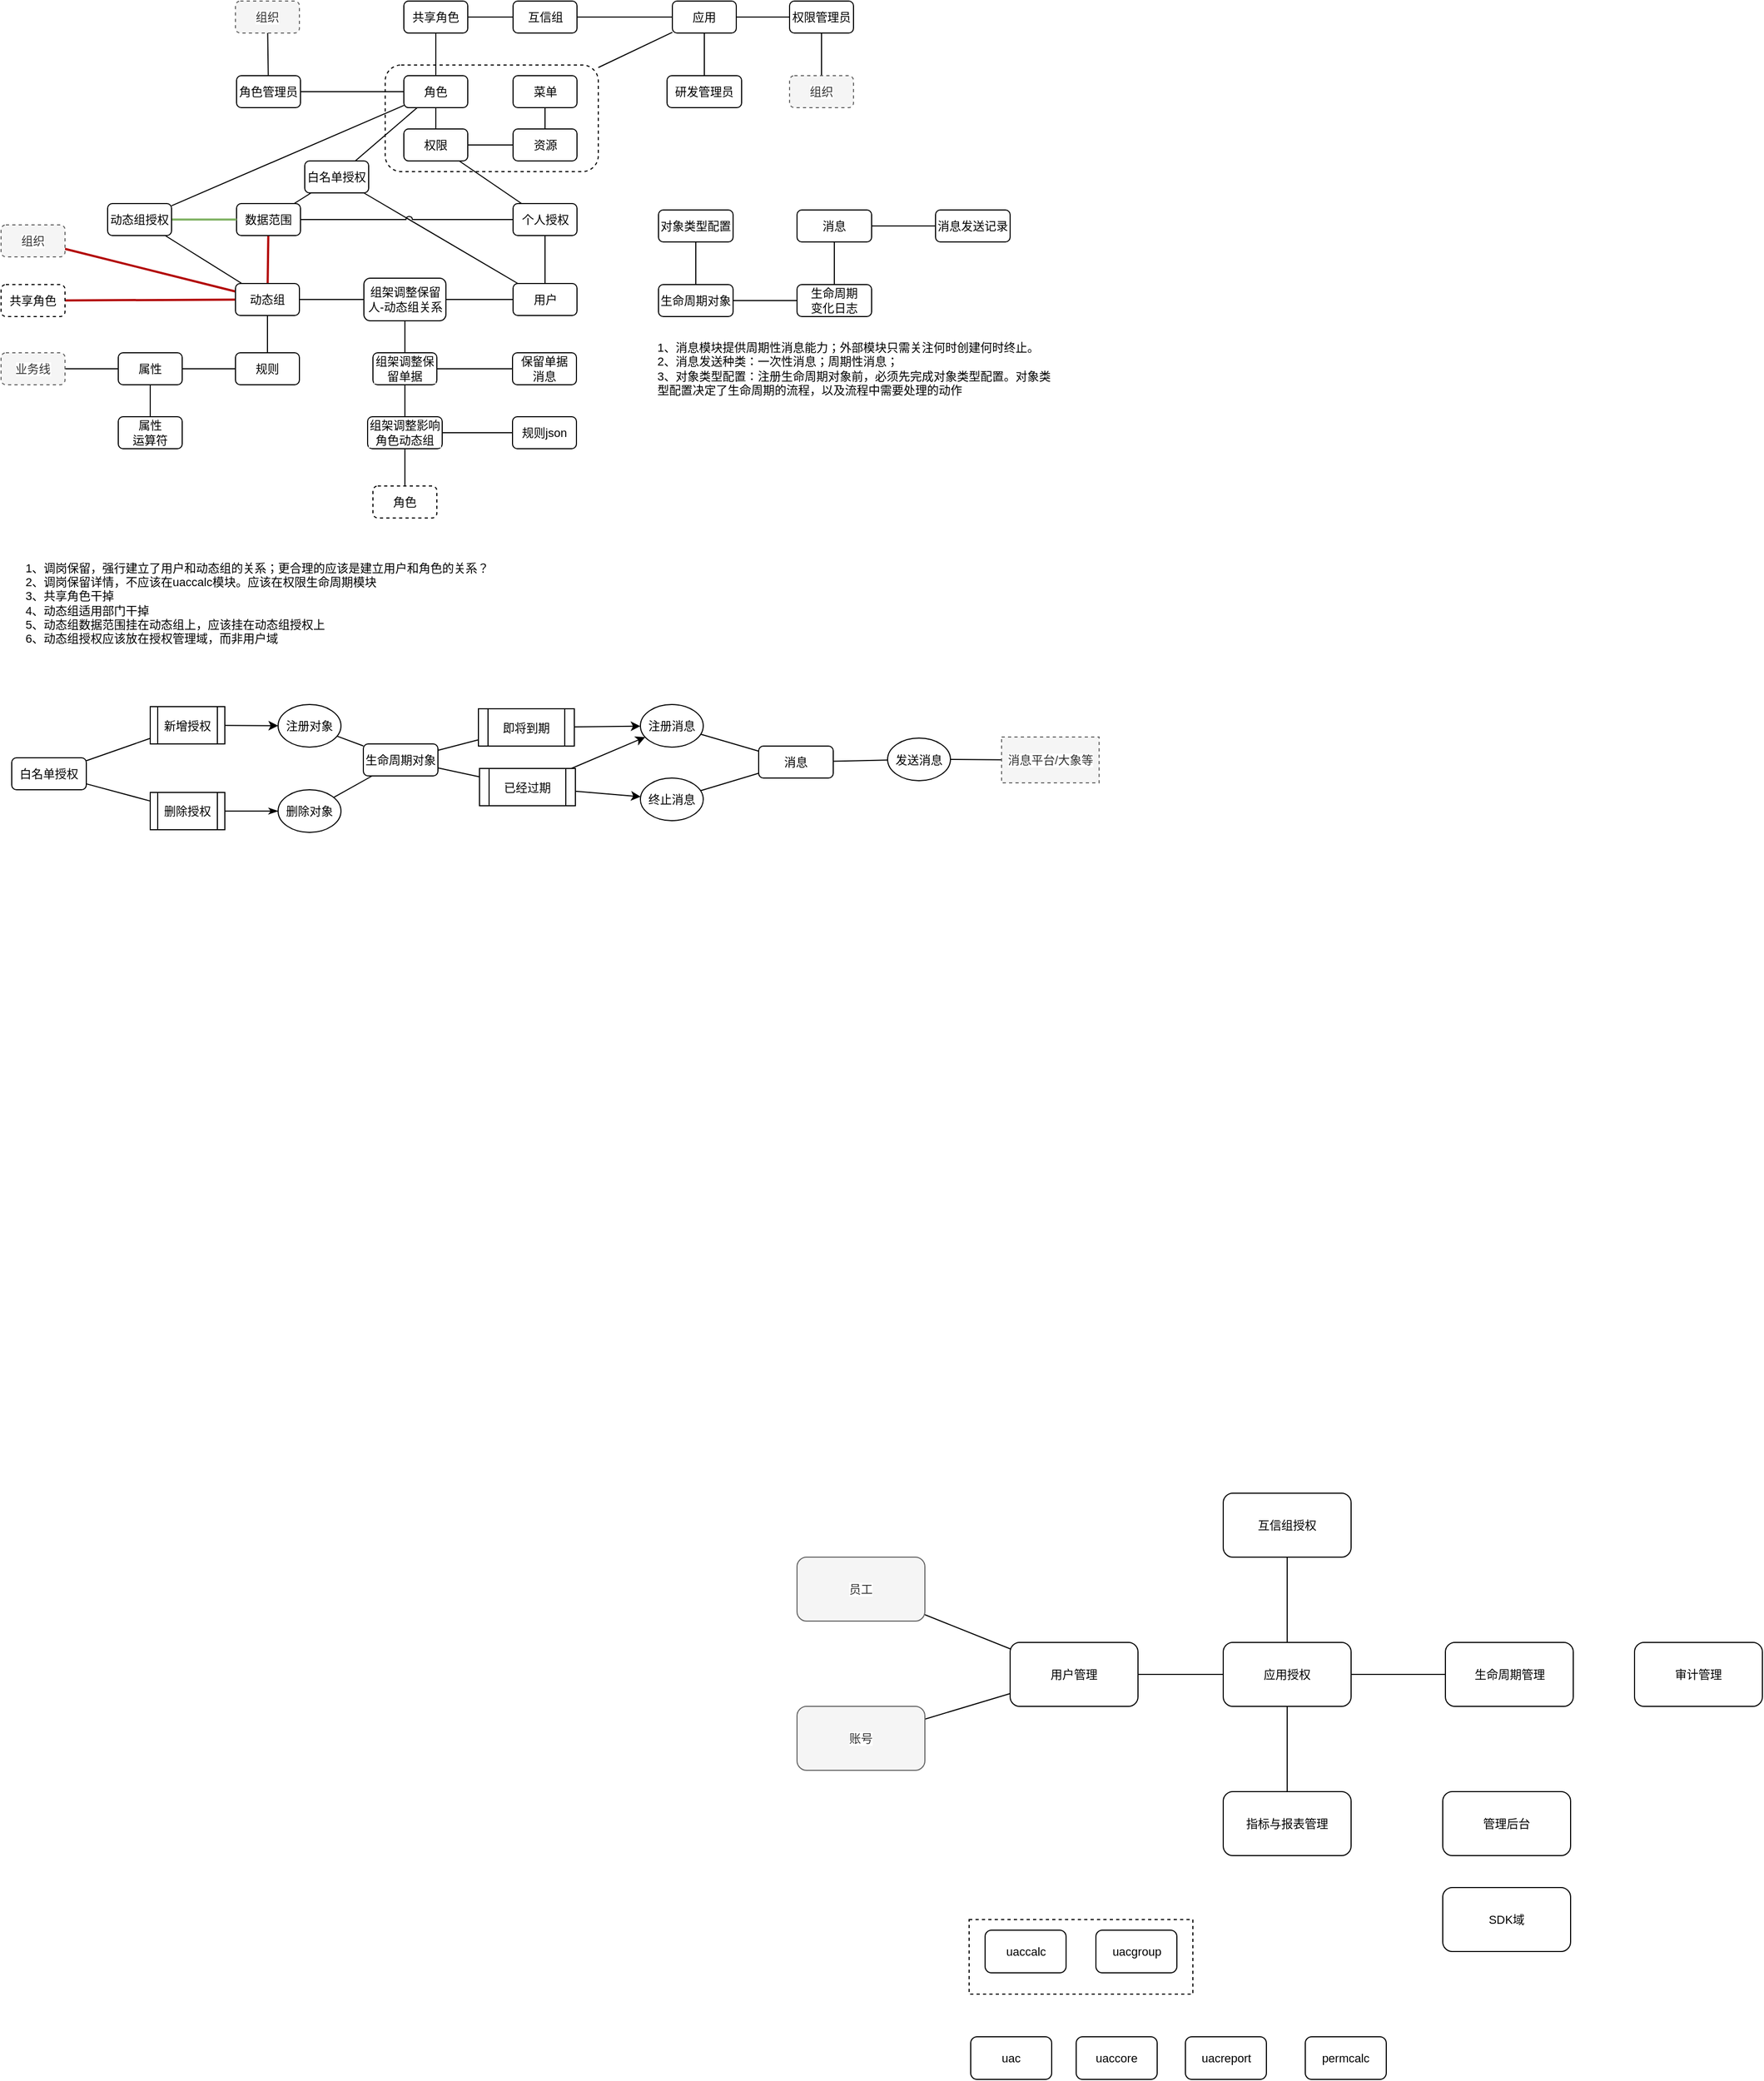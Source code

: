 <mxfile version="24.7.10">
  <diagram name="Page-1" id="_GyrP_3oqklXjdWN7-FQ">
    <mxGraphModel dx="1306" dy="835" grid="1" gridSize="10" guides="1" tooltips="1" connect="1" arrows="1" fold="1" page="1" pageScale="1" pageWidth="827" pageHeight="1169" math="0" shadow="0">
      <root>
        <mxCell id="0" />
        <mxCell id="1" parent="0" />
        <mxCell id="2yZ6IZibKsrI4easGU-Z-67" style="edgeStyle=none;shape=connector;rounded=0;orthogonalLoop=1;jettySize=auto;html=1;strokeColor=default;align=center;verticalAlign=middle;fontFamily=Helvetica;fontSize=11;fontColor=default;labelBackgroundColor=default;endArrow=none;endFill=0;" edge="1" parent="1" source="2yZ6IZibKsrI4easGU-Z-41" target="2yZ6IZibKsrI4easGU-Z-65">
          <mxGeometry relative="1" as="geometry" />
        </mxCell>
        <mxCell id="2yZ6IZibKsrI4easGU-Z-41" value="" style="rounded=1;whiteSpace=wrap;html=1;dashed=1;" vertex="1" parent="1">
          <mxGeometry x="370.5" y="190" width="200" height="100" as="geometry" />
        </mxCell>
        <mxCell id="2yZ6IZibKsrI4easGU-Z-33" value="" style="shape=connector;rounded=0;orthogonalLoop=1;jettySize=auto;html=1;strokeColor=default;align=center;verticalAlign=middle;fontFamily=Helvetica;fontSize=11;fontColor=default;labelBackgroundColor=default;endArrow=none;endFill=0;" edge="1" parent="1" source="2yZ6IZibKsrI4easGU-Z-29" target="2yZ6IZibKsrI4easGU-Z-32">
          <mxGeometry relative="1" as="geometry" />
        </mxCell>
        <mxCell id="2yZ6IZibKsrI4easGU-Z-167" value="" style="edgeStyle=none;shape=connector;rounded=0;orthogonalLoop=1;jettySize=auto;html=1;strokeColor=default;align=center;verticalAlign=middle;fontFamily=Helvetica;fontSize=11;fontColor=default;labelBackgroundColor=default;endArrow=none;endFill=0;" edge="1" parent="1" source="2yZ6IZibKsrI4easGU-Z-38" target="2yZ6IZibKsrI4easGU-Z-166">
          <mxGeometry relative="1" as="geometry" />
        </mxCell>
        <mxCell id="2yZ6IZibKsrI4easGU-Z-175" style="edgeStyle=none;shape=connector;rounded=0;orthogonalLoop=1;jettySize=auto;html=1;strokeColor=default;align=center;verticalAlign=middle;fontFamily=Helvetica;fontSize=11;fontColor=default;labelBackgroundColor=default;endArrow=none;endFill=0;jumpStyle=sharp;" edge="1" parent="1" source="2yZ6IZibKsrI4easGU-Z-29" target="2yZ6IZibKsrI4easGU-Z-103">
          <mxGeometry relative="1" as="geometry" />
        </mxCell>
        <mxCell id="2yZ6IZibKsrI4easGU-Z-176" style="edgeStyle=none;shape=connector;rounded=0;orthogonalLoop=1;jettySize=auto;html=1;strokeColor=default;align=center;verticalAlign=middle;fontFamily=Helvetica;fontSize=11;fontColor=default;labelBackgroundColor=default;endArrow=none;endFill=0;" edge="1" parent="1" source="2yZ6IZibKsrI4easGU-Z-29" target="2yZ6IZibKsrI4easGU-Z-91">
          <mxGeometry relative="1" as="geometry" />
        </mxCell>
        <mxCell id="2yZ6IZibKsrI4easGU-Z-29" value="白名单授权" style="rounded=1;whiteSpace=wrap;html=1;fontFamily=Helvetica;fontSize=11;fontColor=default;labelBackgroundColor=default;" vertex="1" parent="1">
          <mxGeometry x="295" y="280" width="60" height="30" as="geometry" />
        </mxCell>
        <mxCell id="2yZ6IZibKsrI4easGU-Z-45" value="" style="edgeStyle=orthogonalEdgeStyle;shape=connector;rounded=0;orthogonalLoop=1;jettySize=auto;html=1;strokeColor=default;align=center;verticalAlign=middle;fontFamily=Helvetica;fontSize=11;fontColor=default;labelBackgroundColor=default;endArrow=none;endFill=0;" edge="1" parent="1" source="2yZ6IZibKsrI4easGU-Z-32" target="2yZ6IZibKsrI4easGU-Z-44">
          <mxGeometry relative="1" as="geometry" />
        </mxCell>
        <mxCell id="2yZ6IZibKsrI4easGU-Z-61" style="edgeStyle=none;shape=connector;rounded=0;orthogonalLoop=1;jettySize=auto;html=1;strokeColor=default;align=center;verticalAlign=middle;fontFamily=Helvetica;fontSize=11;fontColor=default;labelBackgroundColor=default;endArrow=none;endFill=0;" edge="1" parent="1" source="2yZ6IZibKsrI4easGU-Z-32" target="2yZ6IZibKsrI4easGU-Z-38">
          <mxGeometry relative="1" as="geometry" />
        </mxCell>
        <mxCell id="2yZ6IZibKsrI4easGU-Z-32" value="角色" style="rounded=1;whiteSpace=wrap;html=1;fontFamily=Helvetica;fontSize=11;fontColor=default;labelBackgroundColor=default;" vertex="1" parent="1">
          <mxGeometry x="388" y="200" width="60" height="30" as="geometry" />
        </mxCell>
        <mxCell id="2yZ6IZibKsrI4easGU-Z-37" value="" style="edgeStyle=orthogonalEdgeStyle;shape=connector;rounded=0;orthogonalLoop=1;jettySize=auto;html=1;strokeColor=default;align=center;verticalAlign=middle;fontFamily=Helvetica;fontSize=11;fontColor=default;labelBackgroundColor=default;endArrow=none;endFill=0;" edge="1" parent="1" source="2yZ6IZibKsrI4easGU-Z-34" target="2yZ6IZibKsrI4easGU-Z-36">
          <mxGeometry relative="1" as="geometry" />
        </mxCell>
        <mxCell id="2yZ6IZibKsrI4easGU-Z-34" value="菜单" style="rounded=1;whiteSpace=wrap;html=1;fontFamily=Helvetica;fontSize=11;fontColor=default;labelBackgroundColor=default;" vertex="1" parent="1">
          <mxGeometry x="490.5" y="200" width="60" height="30" as="geometry" />
        </mxCell>
        <mxCell id="2yZ6IZibKsrI4easGU-Z-39" value="" style="edgeStyle=orthogonalEdgeStyle;shape=connector;rounded=0;orthogonalLoop=1;jettySize=auto;html=1;strokeColor=default;align=center;verticalAlign=middle;fontFamily=Helvetica;fontSize=11;fontColor=default;labelBackgroundColor=default;endArrow=none;endFill=0;" edge="1" parent="1" source="2yZ6IZibKsrI4easGU-Z-36" target="2yZ6IZibKsrI4easGU-Z-38">
          <mxGeometry relative="1" as="geometry" />
        </mxCell>
        <mxCell id="2yZ6IZibKsrI4easGU-Z-36" value="资源" style="rounded=1;whiteSpace=wrap;html=1;fontFamily=Helvetica;fontSize=11;fontColor=default;labelBackgroundColor=default;" vertex="1" parent="1">
          <mxGeometry x="490.5" y="250" width="60" height="30" as="geometry" />
        </mxCell>
        <mxCell id="2yZ6IZibKsrI4easGU-Z-38" value="权限" style="rounded=1;whiteSpace=wrap;html=1;fontFamily=Helvetica;fontSize=11;fontColor=default;labelBackgroundColor=default;" vertex="1" parent="1">
          <mxGeometry x="388" y="250" width="60" height="30" as="geometry" />
        </mxCell>
        <mxCell id="2yZ6IZibKsrI4easGU-Z-47" value="" style="edgeStyle=orthogonalEdgeStyle;shape=connector;rounded=0;orthogonalLoop=1;jettySize=auto;html=1;strokeColor=default;align=center;verticalAlign=middle;fontFamily=Helvetica;fontSize=11;fontColor=default;labelBackgroundColor=default;endArrow=none;endFill=0;" edge="1" parent="1" source="2yZ6IZibKsrI4easGU-Z-44" target="2yZ6IZibKsrI4easGU-Z-46">
          <mxGeometry relative="1" as="geometry" />
        </mxCell>
        <mxCell id="2yZ6IZibKsrI4easGU-Z-44" value="共享角色" style="rounded=1;whiteSpace=wrap;html=1;fontFamily=Helvetica;fontSize=11;fontColor=default;labelBackgroundColor=default;" vertex="1" parent="1">
          <mxGeometry x="388" y="130" width="60" height="30" as="geometry" />
        </mxCell>
        <mxCell id="2yZ6IZibKsrI4easGU-Z-66" value="" style="edgeStyle=none;shape=connector;rounded=0;orthogonalLoop=1;jettySize=auto;html=1;strokeColor=default;align=center;verticalAlign=middle;fontFamily=Helvetica;fontSize=11;fontColor=default;labelBackgroundColor=default;endArrow=none;endFill=0;" edge="1" parent="1" source="2yZ6IZibKsrI4easGU-Z-46" target="2yZ6IZibKsrI4easGU-Z-65">
          <mxGeometry relative="1" as="geometry" />
        </mxCell>
        <mxCell id="2yZ6IZibKsrI4easGU-Z-46" value="互信组" style="rounded=1;whiteSpace=wrap;html=1;fontFamily=Helvetica;fontSize=11;fontColor=default;labelBackgroundColor=default;" vertex="1" parent="1">
          <mxGeometry x="490.5" y="130" width="60" height="30" as="geometry" />
        </mxCell>
        <mxCell id="2yZ6IZibKsrI4easGU-Z-55" style="edgeStyle=none;shape=connector;rounded=0;orthogonalLoop=1;jettySize=auto;html=1;strokeColor=default;align=center;verticalAlign=middle;fontFamily=Helvetica;fontSize=11;fontColor=default;labelBackgroundColor=default;endArrow=none;endFill=0;" edge="1" parent="1" source="2yZ6IZibKsrI4easGU-Z-53" target="2yZ6IZibKsrI4easGU-Z-65">
          <mxGeometry relative="1" as="geometry">
            <mxPoint x="753.5" y="240" as="sourcePoint" />
          </mxGeometry>
        </mxCell>
        <mxCell id="2yZ6IZibKsrI4easGU-Z-53" value="研发管理员" style="rounded=1;whiteSpace=wrap;html=1;fontFamily=Helvetica;fontSize=11;fontColor=default;labelBackgroundColor=default;" vertex="1" parent="1">
          <mxGeometry x="635" y="200" width="70" height="30" as="geometry" />
        </mxCell>
        <mxCell id="2yZ6IZibKsrI4easGU-Z-206" style="edgeStyle=none;shape=connector;rounded=0;jumpStyle=arc;orthogonalLoop=1;jettySize=auto;html=1;strokeColor=default;align=center;verticalAlign=middle;fontFamily=Helvetica;fontSize=11;fontColor=default;labelBackgroundColor=default;endArrow=none;endFill=0;" edge="1" parent="1" source="2yZ6IZibKsrI4easGU-Z-56" target="2yZ6IZibKsrI4easGU-Z-205">
          <mxGeometry relative="1" as="geometry" />
        </mxCell>
        <mxCell id="2yZ6IZibKsrI4easGU-Z-56" value="权限管理员" style="rounded=1;whiteSpace=wrap;html=1;fontFamily=Helvetica;fontSize=11;fontColor=default;labelBackgroundColor=default;" vertex="1" parent="1">
          <mxGeometry x="750" y="130" width="60" height="30" as="geometry" />
        </mxCell>
        <mxCell id="2yZ6IZibKsrI4easGU-Z-57" style="edgeStyle=none;shape=connector;rounded=0;orthogonalLoop=1;jettySize=auto;html=1;strokeColor=default;align=center;verticalAlign=middle;fontFamily=Helvetica;fontSize=11;fontColor=default;labelBackgroundColor=default;endArrow=none;endFill=0;" edge="1" parent="1" source="2yZ6IZibKsrI4easGU-Z-56" target="2yZ6IZibKsrI4easGU-Z-65">
          <mxGeometry relative="1" as="geometry" />
        </mxCell>
        <mxCell id="2yZ6IZibKsrI4easGU-Z-59" style="edgeStyle=none;shape=connector;rounded=0;orthogonalLoop=1;jettySize=auto;html=1;strokeColor=default;align=center;verticalAlign=middle;fontFamily=Helvetica;fontSize=11;fontColor=default;labelBackgroundColor=default;endArrow=none;endFill=0;" edge="1" parent="1" source="2yZ6IZibKsrI4easGU-Z-58" target="2yZ6IZibKsrI4easGU-Z-32">
          <mxGeometry relative="1" as="geometry" />
        </mxCell>
        <mxCell id="2yZ6IZibKsrI4easGU-Z-58" value="角色管理员" style="rounded=1;whiteSpace=wrap;html=1;fontFamily=Helvetica;fontSize=11;fontColor=default;labelBackgroundColor=default;" vertex="1" parent="1">
          <mxGeometry x="231" y="200" width="60" height="30" as="geometry" />
        </mxCell>
        <mxCell id="2yZ6IZibKsrI4easGU-Z-65" value="应用" style="rounded=1;whiteSpace=wrap;html=1;fontFamily=Helvetica;fontSize=11;fontColor=default;labelBackgroundColor=default;" vertex="1" parent="1">
          <mxGeometry x="640" y="130" width="60" height="30" as="geometry" />
        </mxCell>
        <mxCell id="2yZ6IZibKsrI4easGU-Z-71" style="edgeStyle=none;shape=connector;rounded=0;orthogonalLoop=1;jettySize=auto;html=1;strokeColor=default;align=center;verticalAlign=middle;fontFamily=Helvetica;fontSize=11;fontColor=default;labelBackgroundColor=default;endArrow=none;endFill=0;" edge="1" parent="1" source="2yZ6IZibKsrI4easGU-Z-68" target="2yZ6IZibKsrI4easGU-Z-58">
          <mxGeometry relative="1" as="geometry" />
        </mxCell>
        <mxCell id="2yZ6IZibKsrI4easGU-Z-68" value="组织" style="rounded=1;whiteSpace=wrap;html=1;fontFamily=Helvetica;fontSize=11;fontColor=#333333;labelBackgroundColor=default;fillColor=#f5f5f5;strokeColor=#666666;dashed=1;" vertex="1" parent="1">
          <mxGeometry x="230" y="130" width="60" height="30" as="geometry" />
        </mxCell>
        <mxCell id="2yZ6IZibKsrI4easGU-Z-75" value="" style="edgeStyle=none;shape=connector;rounded=0;orthogonalLoop=1;jettySize=auto;html=1;strokeColor=default;align=center;verticalAlign=middle;fontFamily=Helvetica;fontSize=11;fontColor=default;labelBackgroundColor=default;endArrow=none;endFill=0;" edge="1" parent="1" source="2yZ6IZibKsrI4easGU-Z-73" target="2yZ6IZibKsrI4easGU-Z-74">
          <mxGeometry relative="1" as="geometry" />
        </mxCell>
        <mxCell id="2yZ6IZibKsrI4easGU-Z-79" value="" style="edgeStyle=none;shape=connector;rounded=0;orthogonalLoop=1;jettySize=auto;html=1;strokeColor=#B20000;align=center;verticalAlign=middle;fontFamily=Helvetica;fontSize=11;fontColor=default;labelBackgroundColor=default;endArrow=none;endFill=0;fillColor=#e51400;strokeWidth=2;" edge="1" parent="1" source="2yZ6IZibKsrI4easGU-Z-73" target="2yZ6IZibKsrI4easGU-Z-78">
          <mxGeometry relative="1" as="geometry" />
        </mxCell>
        <mxCell id="2yZ6IZibKsrI4easGU-Z-89" value="" style="edgeStyle=none;shape=connector;rounded=0;orthogonalLoop=1;jettySize=auto;html=1;strokeColor=#B20000;align=center;verticalAlign=middle;fontFamily=Helvetica;fontSize=11;fontColor=default;labelBackgroundColor=default;endArrow=none;endFill=0;fillColor=#e51400;strokeWidth=2;" edge="1" parent="1" source="2yZ6IZibKsrI4easGU-Z-73" target="2yZ6IZibKsrI4easGU-Z-88">
          <mxGeometry relative="1" as="geometry" />
        </mxCell>
        <mxCell id="2yZ6IZibKsrI4easGU-Z-90" value="" style="edgeStyle=none;shape=connector;rounded=0;orthogonalLoop=1;jettySize=auto;html=1;strokeColor=default;align=center;verticalAlign=middle;fontFamily=Helvetica;fontSize=11;fontColor=default;labelBackgroundColor=default;endArrow=none;endFill=0;" edge="1" parent="1" source="2yZ6IZibKsrI4easGU-Z-73" target="2yZ6IZibKsrI4easGU-Z-74">
          <mxGeometry relative="1" as="geometry" />
        </mxCell>
        <mxCell id="2yZ6IZibKsrI4easGU-Z-179" style="edgeStyle=none;shape=connector;rounded=0;orthogonalLoop=1;jettySize=auto;html=1;strokeColor=#B20000;align=center;verticalAlign=middle;fontFamily=Helvetica;fontSize=11;fontColor=default;labelBackgroundColor=default;endArrow=none;endFill=0;fillColor=#e51400;strokeWidth=2;" edge="1" parent="1" source="2yZ6IZibKsrI4easGU-Z-73" target="2yZ6IZibKsrI4easGU-Z-91">
          <mxGeometry relative="1" as="geometry" />
        </mxCell>
        <mxCell id="2yZ6IZibKsrI4easGU-Z-73" value="动态组" style="rounded=1;whiteSpace=wrap;html=1;fontFamily=Helvetica;fontSize=11;fontColor=default;labelBackgroundColor=default;" vertex="1" parent="1">
          <mxGeometry x="230" y="395" width="60" height="30" as="geometry" />
        </mxCell>
        <mxCell id="2yZ6IZibKsrI4easGU-Z-77" value="" style="edgeStyle=none;shape=connector;rounded=0;orthogonalLoop=1;jettySize=auto;html=1;strokeColor=default;align=center;verticalAlign=middle;fontFamily=Helvetica;fontSize=11;fontColor=default;labelBackgroundColor=default;endArrow=none;endFill=0;" edge="1" parent="1" source="2yZ6IZibKsrI4easGU-Z-74" target="2yZ6IZibKsrI4easGU-Z-76">
          <mxGeometry relative="1" as="geometry" />
        </mxCell>
        <mxCell id="2yZ6IZibKsrI4easGU-Z-74" value="规则" style="rounded=1;whiteSpace=wrap;html=1;fontFamily=Helvetica;fontSize=11;fontColor=default;labelBackgroundColor=default;" vertex="1" parent="1">
          <mxGeometry x="230" y="460" width="60" height="30" as="geometry" />
        </mxCell>
        <mxCell id="2yZ6IZibKsrI4easGU-Z-84" value="" style="edgeStyle=none;shape=connector;rounded=0;orthogonalLoop=1;jettySize=auto;html=1;strokeColor=default;align=center;verticalAlign=middle;fontFamily=Helvetica;fontSize=11;fontColor=default;labelBackgroundColor=default;endArrow=none;endFill=0;" edge="1" parent="1" source="2yZ6IZibKsrI4easGU-Z-76" target="2yZ6IZibKsrI4easGU-Z-83">
          <mxGeometry relative="1" as="geometry" />
        </mxCell>
        <mxCell id="2yZ6IZibKsrI4easGU-Z-94" value="" style="edgeStyle=none;shape=connector;rounded=0;orthogonalLoop=1;jettySize=auto;html=1;strokeColor=default;align=center;verticalAlign=middle;fontFamily=Helvetica;fontSize=11;fontColor=default;labelBackgroundColor=default;endArrow=none;endFill=0;" edge="1" parent="1" source="2yZ6IZibKsrI4easGU-Z-76" target="2yZ6IZibKsrI4easGU-Z-93">
          <mxGeometry relative="1" as="geometry" />
        </mxCell>
        <mxCell id="2yZ6IZibKsrI4easGU-Z-76" value="属性" style="rounded=1;whiteSpace=wrap;html=1;fontFamily=Helvetica;fontSize=11;fontColor=default;labelBackgroundColor=default;" vertex="1" parent="1">
          <mxGeometry x="120" y="460" width="60" height="30" as="geometry" />
        </mxCell>
        <mxCell id="2yZ6IZibKsrI4easGU-Z-78" value="组织" style="rounded=1;whiteSpace=wrap;html=1;fontFamily=Helvetica;fontSize=11;fontColor=#333333;labelBackgroundColor=default;fillColor=#f5f5f5;strokeColor=#666666;dashed=1;" vertex="1" parent="1">
          <mxGeometry x="10" y="340" width="60" height="30" as="geometry" />
        </mxCell>
        <mxCell id="2yZ6IZibKsrI4easGU-Z-81" value="角色" style="rounded=1;whiteSpace=wrap;html=1;fontFamily=Helvetica;fontSize=11;labelBackgroundColor=default;dashed=1;" vertex="1" parent="1">
          <mxGeometry x="359" y="585" width="60" height="30" as="geometry" />
        </mxCell>
        <mxCell id="2yZ6IZibKsrI4easGU-Z-83" value="业务线" style="rounded=1;whiteSpace=wrap;html=1;fontFamily=Helvetica;fontSize=11;fontColor=#333333;labelBackgroundColor=default;fillColor=#f5f5f5;strokeColor=#666666;dashed=1;" vertex="1" parent="1">
          <mxGeometry x="10" y="460" width="60" height="30" as="geometry" />
        </mxCell>
        <mxCell id="2yZ6IZibKsrI4easGU-Z-88" value="共享角色" style="rounded=1;whiteSpace=wrap;html=1;fontFamily=Helvetica;fontSize=11;labelBackgroundColor=default;dashed=1;" vertex="1" parent="1">
          <mxGeometry x="10" y="396" width="60" height="30" as="geometry" />
        </mxCell>
        <mxCell id="2yZ6IZibKsrI4easGU-Z-91" value="数据范围" style="rounded=1;whiteSpace=wrap;html=1;fontFamily=Helvetica;fontSize=11;fontColor=default;labelBackgroundColor=default;" vertex="1" parent="1">
          <mxGeometry x="231" y="320" width="60" height="30" as="geometry" />
        </mxCell>
        <mxCell id="2yZ6IZibKsrI4easGU-Z-93" value="属性&lt;br&gt;运算符" style="rounded=1;whiteSpace=wrap;html=1;fontFamily=Helvetica;fontSize=11;fontColor=default;labelBackgroundColor=default;" vertex="1" parent="1">
          <mxGeometry x="120" y="520" width="60" height="30" as="geometry" />
        </mxCell>
        <mxCell id="2yZ6IZibKsrI4easGU-Z-97" value="" style="edgeStyle=none;shape=connector;rounded=0;orthogonalLoop=1;jettySize=auto;html=1;strokeColor=default;align=center;verticalAlign=middle;fontFamily=Helvetica;fontSize=11;fontColor=default;labelBackgroundColor=default;endArrow=none;endFill=0;" edge="1" parent="1" source="2yZ6IZibKsrI4easGU-Z-95" target="2yZ6IZibKsrI4easGU-Z-96">
          <mxGeometry relative="1" as="geometry" />
        </mxCell>
        <mxCell id="2yZ6IZibKsrI4easGU-Z-99" value="" style="edgeStyle=none;shape=connector;rounded=0;orthogonalLoop=1;jettySize=auto;html=1;strokeColor=default;align=center;verticalAlign=middle;fontFamily=Helvetica;fontSize=11;fontColor=default;labelBackgroundColor=default;endArrow=none;endFill=0;" edge="1" parent="1" source="2yZ6IZibKsrI4easGU-Z-95" target="2yZ6IZibKsrI4easGU-Z-98">
          <mxGeometry relative="1" as="geometry" />
        </mxCell>
        <mxCell id="2yZ6IZibKsrI4easGU-Z-101" value="" style="edgeStyle=none;shape=connector;rounded=0;orthogonalLoop=1;jettySize=auto;html=1;strokeColor=default;align=center;verticalAlign=middle;fontFamily=Helvetica;fontSize=11;fontColor=default;labelBackgroundColor=default;endArrow=none;endFill=0;" edge="1" parent="1" source="2yZ6IZibKsrI4easGU-Z-95" target="2yZ6IZibKsrI4easGU-Z-100">
          <mxGeometry relative="1" as="geometry" />
        </mxCell>
        <mxCell id="2yZ6IZibKsrI4easGU-Z-95" value="组架调整保留单据" style="rounded=1;whiteSpace=wrap;html=1;fontFamily=Helvetica;fontSize=11;fontColor=default;labelBackgroundColor=default;" vertex="1" parent="1">
          <mxGeometry x="359" y="460" width="60" height="30" as="geometry" />
        </mxCell>
        <mxCell id="2yZ6IZibKsrI4easGU-Z-106" value="" style="edgeStyle=none;shape=connector;rounded=0;orthogonalLoop=1;jettySize=auto;html=1;strokeColor=default;align=center;verticalAlign=middle;fontFamily=Helvetica;fontSize=11;fontColor=default;labelBackgroundColor=default;endArrow=none;endFill=0;" edge="1" parent="1" source="2yZ6IZibKsrI4easGU-Z-96" target="2yZ6IZibKsrI4easGU-Z-105">
          <mxGeometry relative="1" as="geometry" />
        </mxCell>
        <mxCell id="2yZ6IZibKsrI4easGU-Z-162" style="edgeStyle=none;shape=connector;rounded=0;orthogonalLoop=1;jettySize=auto;html=1;strokeColor=default;align=center;verticalAlign=middle;fontFamily=Helvetica;fontSize=11;fontColor=default;labelBackgroundColor=default;endArrow=none;endFill=0;" edge="1" parent="1" source="2yZ6IZibKsrI4easGU-Z-96" target="2yZ6IZibKsrI4easGU-Z-81">
          <mxGeometry relative="1" as="geometry" />
        </mxCell>
        <mxCell id="2yZ6IZibKsrI4easGU-Z-96" value="组架调整影响角色动态组" style="rounded=1;whiteSpace=wrap;html=1;fontFamily=Helvetica;fontSize=11;fontColor=default;labelBackgroundColor=default;" vertex="1" parent="1">
          <mxGeometry x="354" y="520" width="70" height="30" as="geometry" />
        </mxCell>
        <mxCell id="2yZ6IZibKsrI4easGU-Z-98" value="保留单据&lt;br&gt;消息" style="rounded=1;whiteSpace=wrap;html=1;fontFamily=Helvetica;fontSize=11;fontColor=default;labelBackgroundColor=default;" vertex="1" parent="1">
          <mxGeometry x="490" y="460" width="60" height="30" as="geometry" />
        </mxCell>
        <mxCell id="2yZ6IZibKsrI4easGU-Z-102" style="edgeStyle=none;shape=connector;rounded=0;orthogonalLoop=1;jettySize=auto;html=1;strokeColor=default;align=center;verticalAlign=middle;fontFamily=Helvetica;fontSize=11;fontColor=default;labelBackgroundColor=default;endArrow=none;endFill=0;" edge="1" parent="1" source="2yZ6IZibKsrI4easGU-Z-100" target="2yZ6IZibKsrI4easGU-Z-73">
          <mxGeometry relative="1" as="geometry" />
        </mxCell>
        <mxCell id="2yZ6IZibKsrI4easGU-Z-104" value="" style="edgeStyle=none;shape=connector;rounded=0;orthogonalLoop=1;jettySize=auto;html=1;strokeColor=default;align=center;verticalAlign=middle;fontFamily=Helvetica;fontSize=11;fontColor=default;labelBackgroundColor=default;endArrow=none;endFill=0;" edge="1" parent="1" source="2yZ6IZibKsrI4easGU-Z-100" target="2yZ6IZibKsrI4easGU-Z-103">
          <mxGeometry relative="1" as="geometry" />
        </mxCell>
        <mxCell id="2yZ6IZibKsrI4easGU-Z-100" value="组架调整保留&lt;br&gt;人-动态组关系" style="rounded=1;whiteSpace=wrap;html=1;fontFamily=Helvetica;fontSize=11;fontColor=default;labelBackgroundColor=default;" vertex="1" parent="1">
          <mxGeometry x="350.5" y="390" width="77" height="40" as="geometry" />
        </mxCell>
        <mxCell id="2yZ6IZibKsrI4easGU-Z-174" style="edgeStyle=none;shape=connector;rounded=0;orthogonalLoop=1;jettySize=auto;html=1;strokeColor=default;align=center;verticalAlign=middle;fontFamily=Helvetica;fontSize=11;fontColor=default;labelBackgroundColor=default;endArrow=none;endFill=0;" edge="1" parent="1" source="2yZ6IZibKsrI4easGU-Z-103" target="2yZ6IZibKsrI4easGU-Z-166">
          <mxGeometry relative="1" as="geometry" />
        </mxCell>
        <mxCell id="2yZ6IZibKsrI4easGU-Z-103" value="用户" style="rounded=1;whiteSpace=wrap;html=1;fontFamily=Helvetica;fontSize=11;fontColor=default;labelBackgroundColor=default;" vertex="1" parent="1">
          <mxGeometry x="490.5" y="395" width="60" height="30" as="geometry" />
        </mxCell>
        <mxCell id="2yZ6IZibKsrI4easGU-Z-105" value="规则json" style="rounded=1;whiteSpace=wrap;html=1;fontFamily=Helvetica;fontSize=11;fontColor=default;labelBackgroundColor=default;" vertex="1" parent="1">
          <mxGeometry x="490" y="520" width="60" height="30" as="geometry" />
        </mxCell>
        <mxCell id="2yZ6IZibKsrI4easGU-Z-107" value="1、调岗保留，强行建立了用户和动态组的关系；更合理的应该是建立用户和角色的关系？&lt;br&gt;&lt;div style=&quot;text-align: left;&quot;&gt;2、调岗保留详情，不应该在uaccalc模块。应该在权限生命周期模块&lt;br&gt;3、共享角色干掉&lt;/div&gt;&lt;div style=&quot;text-align: left;&quot;&gt;4、动态组适用部门干掉&lt;/div&gt;&lt;div style=&quot;text-align: left;&quot;&gt;5、动态组数据范围挂在动态组上，应该挂在动态组授权上&lt;br&gt;6、动态组授权应该放在授权管理域，而非用户域&lt;/div&gt;" style="text;html=1;align=center;verticalAlign=middle;resizable=0;points=[];autosize=1;strokeColor=none;fillColor=none;fontFamily=Helvetica;fontSize=11;fontColor=default;labelBackgroundColor=default;" vertex="1" parent="1">
          <mxGeometry x="20" y="650" width="460" height="90" as="geometry" />
        </mxCell>
        <mxCell id="2yZ6IZibKsrI4easGU-Z-113" value="" style="edgeStyle=none;shape=connector;rounded=0;orthogonalLoop=1;jettySize=auto;html=1;strokeColor=default;align=center;verticalAlign=middle;fontFamily=Helvetica;fontSize=11;fontColor=default;labelBackgroundColor=default;endArrow=none;endFill=0;" edge="1" parent="1" source="2yZ6IZibKsrI4easGU-Z-111" target="2yZ6IZibKsrI4easGU-Z-112">
          <mxGeometry relative="1" as="geometry" />
        </mxCell>
        <mxCell id="2yZ6IZibKsrI4easGU-Z-115" value="" style="edgeStyle=none;shape=connector;rounded=0;orthogonalLoop=1;jettySize=auto;html=1;strokeColor=default;align=center;verticalAlign=middle;fontFamily=Helvetica;fontSize=11;fontColor=default;labelBackgroundColor=default;endArrow=none;endFill=0;" edge="1" parent="1" source="2yZ6IZibKsrI4easGU-Z-111" target="2yZ6IZibKsrI4easGU-Z-114">
          <mxGeometry relative="1" as="geometry" />
        </mxCell>
        <mxCell id="2yZ6IZibKsrI4easGU-Z-117" value="" style="edgeStyle=none;shape=connector;rounded=0;orthogonalLoop=1;jettySize=auto;html=1;strokeColor=default;align=center;verticalAlign=middle;fontFamily=Helvetica;fontSize=11;fontColor=default;labelBackgroundColor=default;endArrow=none;endFill=0;" edge="1" parent="1" source="2yZ6IZibKsrI4easGU-Z-111" target="2yZ6IZibKsrI4easGU-Z-116">
          <mxGeometry relative="1" as="geometry" />
        </mxCell>
        <mxCell id="2yZ6IZibKsrI4easGU-Z-111" value="用户管理" style="rounded=1;whiteSpace=wrap;html=1;fontFamily=Helvetica;fontSize=11;fontColor=default;labelBackgroundColor=default;" vertex="1" parent="1">
          <mxGeometry x="957" y="1670" width="120" height="60" as="geometry" />
        </mxCell>
        <mxCell id="2yZ6IZibKsrI4easGU-Z-112" value="账号" style="rounded=1;whiteSpace=wrap;html=1;fontFamily=Helvetica;fontSize=11;fontColor=#333333;labelBackgroundColor=default;fillColor=#f5f5f5;strokeColor=#666666;" vertex="1" parent="1">
          <mxGeometry x="757" y="1730" width="120" height="60" as="geometry" />
        </mxCell>
        <mxCell id="2yZ6IZibKsrI4easGU-Z-114" value="员工" style="rounded=1;whiteSpace=wrap;html=1;fontFamily=Helvetica;fontSize=11;fontColor=#333333;labelBackgroundColor=default;fillColor=#f5f5f5;strokeColor=#666666;" vertex="1" parent="1">
          <mxGeometry x="757" y="1590" width="120" height="60" as="geometry" />
        </mxCell>
        <mxCell id="2yZ6IZibKsrI4easGU-Z-121" value="" style="edgeStyle=none;shape=connector;rounded=0;orthogonalLoop=1;jettySize=auto;html=1;strokeColor=default;align=center;verticalAlign=middle;fontFamily=Helvetica;fontSize=11;fontColor=default;labelBackgroundColor=default;endArrow=none;endFill=0;" edge="1" parent="1" source="2yZ6IZibKsrI4easGU-Z-116" target="2yZ6IZibKsrI4easGU-Z-120">
          <mxGeometry relative="1" as="geometry" />
        </mxCell>
        <mxCell id="2yZ6IZibKsrI4easGU-Z-129" value="" style="edgeStyle=none;shape=connector;rounded=0;orthogonalLoop=1;jettySize=auto;html=1;strokeColor=default;align=center;verticalAlign=middle;fontFamily=Helvetica;fontSize=11;fontColor=default;labelBackgroundColor=default;endArrow=none;endFill=0;" edge="1" parent="1" source="2yZ6IZibKsrI4easGU-Z-116" target="2yZ6IZibKsrI4easGU-Z-128">
          <mxGeometry relative="1" as="geometry" />
        </mxCell>
        <mxCell id="2yZ6IZibKsrI4easGU-Z-116" value="应用授权" style="rounded=1;whiteSpace=wrap;html=1;fontFamily=Helvetica;fontSize=11;fontColor=default;labelBackgroundColor=default;" vertex="1" parent="1">
          <mxGeometry x="1157" y="1670" width="120" height="60" as="geometry" />
        </mxCell>
        <mxCell id="2yZ6IZibKsrI4easGU-Z-119" style="edgeStyle=none;shape=connector;rounded=0;orthogonalLoop=1;jettySize=auto;html=1;strokeColor=default;align=center;verticalAlign=middle;fontFamily=Helvetica;fontSize=11;fontColor=default;labelBackgroundColor=default;endArrow=none;endFill=0;" edge="1" parent="1" source="2yZ6IZibKsrI4easGU-Z-118" target="2yZ6IZibKsrI4easGU-Z-116">
          <mxGeometry relative="1" as="geometry" />
        </mxCell>
        <mxCell id="2yZ6IZibKsrI4easGU-Z-118" value="互信组授权" style="rounded=1;whiteSpace=wrap;html=1;fontFamily=Helvetica;fontSize=11;fontColor=default;labelBackgroundColor=default;" vertex="1" parent="1">
          <mxGeometry x="1157" y="1530" width="120" height="60" as="geometry" />
        </mxCell>
        <mxCell id="2yZ6IZibKsrI4easGU-Z-120" value="生命周期管理" style="rounded=1;whiteSpace=wrap;html=1;fontFamily=Helvetica;fontSize=11;fontColor=default;labelBackgroundColor=default;" vertex="1" parent="1">
          <mxGeometry x="1365.5" y="1670" width="120" height="60" as="geometry" />
        </mxCell>
        <mxCell id="2yZ6IZibKsrI4easGU-Z-122" value="" style="rounded=0;whiteSpace=wrap;html=1;fontFamily=Helvetica;fontSize=11;fontColor=default;labelBackgroundColor=default;dashed=1;" vertex="1" parent="1">
          <mxGeometry x="918.5" y="1930" width="210" height="70" as="geometry" />
        </mxCell>
        <mxCell id="2yZ6IZibKsrI4easGU-Z-123" value="uaccalc" style="rounded=1;whiteSpace=wrap;html=1;fontFamily=Helvetica;fontSize=11;fontColor=default;labelBackgroundColor=default;" vertex="1" parent="1">
          <mxGeometry x="933.5" y="1940" width="76" height="40" as="geometry" />
        </mxCell>
        <mxCell id="2yZ6IZibKsrI4easGU-Z-126" value="uacgroup" style="rounded=1;whiteSpace=wrap;html=1;fontFamily=Helvetica;fontSize=11;fontColor=default;labelBackgroundColor=default;" vertex="1" parent="1">
          <mxGeometry x="1037.5" y="1940" width="76" height="40" as="geometry" />
        </mxCell>
        <mxCell id="2yZ6IZibKsrI4easGU-Z-127" value="uac" style="rounded=1;whiteSpace=wrap;html=1;fontFamily=Helvetica;fontSize=11;fontColor=default;labelBackgroundColor=default;" vertex="1" parent="1">
          <mxGeometry x="920" y="2040" width="76" height="40" as="geometry" />
        </mxCell>
        <mxCell id="2yZ6IZibKsrI4easGU-Z-128" value="指标与报表管理" style="rounded=1;whiteSpace=wrap;html=1;fontFamily=Helvetica;fontSize=11;fontColor=default;labelBackgroundColor=default;" vertex="1" parent="1">
          <mxGeometry x="1157" y="1810" width="120" height="60" as="geometry" />
        </mxCell>
        <mxCell id="2yZ6IZibKsrI4easGU-Z-130" value="管理后台" style="rounded=1;whiteSpace=wrap;html=1;fontFamily=Helvetica;fontSize=11;fontColor=default;labelBackgroundColor=default;" vertex="1" parent="1">
          <mxGeometry x="1363" y="1810" width="120" height="60" as="geometry" />
        </mxCell>
        <mxCell id="2yZ6IZibKsrI4easGU-Z-131" value="SDK域" style="rounded=1;whiteSpace=wrap;html=1;fontFamily=Helvetica;fontSize=11;fontColor=default;labelBackgroundColor=default;" vertex="1" parent="1">
          <mxGeometry x="1363" y="1900" width="120" height="60" as="geometry" />
        </mxCell>
        <mxCell id="2yZ6IZibKsrI4easGU-Z-132" value="审计管理" style="rounded=1;whiteSpace=wrap;html=1;fontFamily=Helvetica;fontSize=11;fontColor=default;labelBackgroundColor=default;" vertex="1" parent="1">
          <mxGeometry x="1543" y="1670" width="120" height="60" as="geometry" />
        </mxCell>
        <mxCell id="2yZ6IZibKsrI4easGU-Z-133" value="uaccore" style="rounded=1;whiteSpace=wrap;html=1;fontFamily=Helvetica;fontSize=11;fontColor=default;labelBackgroundColor=default;" vertex="1" parent="1">
          <mxGeometry x="1019" y="2040" width="76" height="40" as="geometry" />
        </mxCell>
        <mxCell id="2yZ6IZibKsrI4easGU-Z-134" value="uacreport" style="rounded=1;whiteSpace=wrap;html=1;fontFamily=Helvetica;fontSize=11;fontColor=default;labelBackgroundColor=default;" vertex="1" parent="1">
          <mxGeometry x="1121.5" y="2040" width="76" height="40" as="geometry" />
        </mxCell>
        <mxCell id="2yZ6IZibKsrI4easGU-Z-135" value="permcalc" style="rounded=1;whiteSpace=wrap;html=1;fontFamily=Helvetica;fontSize=11;fontColor=default;labelBackgroundColor=default;" vertex="1" parent="1">
          <mxGeometry x="1234" y="2040" width="76" height="40" as="geometry" />
        </mxCell>
        <mxCell id="2yZ6IZibKsrI4easGU-Z-177" style="edgeStyle=none;shape=connector;rounded=0;orthogonalLoop=1;jettySize=auto;html=1;strokeColor=default;align=center;verticalAlign=middle;fontFamily=Helvetica;fontSize=11;fontColor=default;labelBackgroundColor=default;endArrow=none;endFill=0;jumpStyle=arc;" edge="1" parent="1" source="2yZ6IZibKsrI4easGU-Z-166" target="2yZ6IZibKsrI4easGU-Z-91">
          <mxGeometry relative="1" as="geometry" />
        </mxCell>
        <mxCell id="2yZ6IZibKsrI4easGU-Z-166" value="个人授权" style="rounded=1;whiteSpace=wrap;html=1;fontFamily=Helvetica;fontSize=11;fontColor=default;labelBackgroundColor=default;" vertex="1" parent="1">
          <mxGeometry x="490.5" y="320" width="60" height="30" as="geometry" />
        </mxCell>
        <mxCell id="2yZ6IZibKsrI4easGU-Z-169" style="edgeStyle=none;shape=connector;rounded=0;orthogonalLoop=1;jettySize=auto;html=1;strokeColor=default;align=center;verticalAlign=middle;fontFamily=Helvetica;fontSize=11;fontColor=default;labelBackgroundColor=default;endArrow=none;endFill=0;" edge="1" parent="1" source="2yZ6IZibKsrI4easGU-Z-168" target="2yZ6IZibKsrI4easGU-Z-32">
          <mxGeometry relative="1" as="geometry" />
        </mxCell>
        <mxCell id="2yZ6IZibKsrI4easGU-Z-170" style="edgeStyle=none;shape=connector;rounded=0;orthogonalLoop=1;jettySize=auto;html=1;strokeColor=default;align=center;verticalAlign=middle;fontFamily=Helvetica;fontSize=11;fontColor=default;labelBackgroundColor=default;endArrow=none;endFill=0;" edge="1" parent="1" source="2yZ6IZibKsrI4easGU-Z-168" target="2yZ6IZibKsrI4easGU-Z-73">
          <mxGeometry relative="1" as="geometry" />
        </mxCell>
        <mxCell id="2yZ6IZibKsrI4easGU-Z-180" style="edgeStyle=none;shape=connector;rounded=0;orthogonalLoop=1;jettySize=auto;html=1;strokeColor=#82b366;align=center;verticalAlign=middle;fontFamily=Helvetica;fontSize=11;fontColor=default;labelBackgroundColor=default;endArrow=none;endFill=0;fillColor=#d5e8d4;strokeWidth=2;gradientColor=#97d077;" edge="1" parent="1" source="2yZ6IZibKsrI4easGU-Z-168" target="2yZ6IZibKsrI4easGU-Z-91">
          <mxGeometry relative="1" as="geometry" />
        </mxCell>
        <mxCell id="2yZ6IZibKsrI4easGU-Z-168" value="动态组授权" style="rounded=1;whiteSpace=wrap;html=1;fontFamily=Helvetica;fontSize=11;labelBackgroundColor=default;" vertex="1" parent="1">
          <mxGeometry x="110" y="320" width="60" height="30" as="geometry" />
        </mxCell>
        <mxCell id="2yZ6IZibKsrI4easGU-Z-218" value="" style="edgeStyle=none;shape=connector;rounded=0;jumpStyle=arc;orthogonalLoop=1;jettySize=auto;html=1;strokeColor=default;align=center;verticalAlign=middle;fontFamily=Helvetica;fontSize=11;fontColor=default;labelBackgroundColor=default;endArrow=none;endFill=0;" edge="1" parent="1" source="2yZ6IZibKsrI4easGU-Z-203" target="2yZ6IZibKsrI4easGU-Z-217">
          <mxGeometry relative="1" as="geometry" />
        </mxCell>
        <mxCell id="2yZ6IZibKsrI4easGU-Z-239" style="edgeStyle=none;shape=connector;rounded=0;jumpStyle=arc;orthogonalLoop=1;jettySize=auto;html=1;strokeColor=default;align=center;verticalAlign=middle;fontFamily=Helvetica;fontSize=11;fontColor=default;labelBackgroundColor=default;endArrow=none;endFill=0;" edge="1" parent="1" source="2yZ6IZibKsrI4easGU-Z-203" target="2yZ6IZibKsrI4easGU-Z-238">
          <mxGeometry relative="1" as="geometry" />
        </mxCell>
        <mxCell id="2yZ6IZibKsrI4easGU-Z-203" value="生命周期对象" style="rounded=1;whiteSpace=wrap;html=1;fontFamily=Helvetica;fontSize=11;labelBackgroundColor=default;" vertex="1" parent="1">
          <mxGeometry x="627" y="396" width="70" height="30" as="geometry" />
        </mxCell>
        <mxCell id="2yZ6IZibKsrI4easGU-Z-205" value="组织" style="rounded=1;whiteSpace=wrap;html=1;fontFamily=Helvetica;fontSize=11;fontColor=#333333;labelBackgroundColor=default;fillColor=#f5f5f5;strokeColor=#666666;dashed=1;" vertex="1" parent="1">
          <mxGeometry x="750" y="200" width="60" height="30" as="geometry" />
        </mxCell>
        <mxCell id="2yZ6IZibKsrI4easGU-Z-220" value="" style="edgeStyle=none;shape=connector;rounded=0;jumpStyle=arc;orthogonalLoop=1;jettySize=auto;html=1;strokeColor=default;align=center;verticalAlign=middle;fontFamily=Helvetica;fontSize=11;fontColor=default;labelBackgroundColor=default;endArrow=none;endFill=0;" edge="1" parent="1" source="2yZ6IZibKsrI4easGU-Z-217" target="2yZ6IZibKsrI4easGU-Z-219">
          <mxGeometry relative="1" as="geometry" />
        </mxCell>
        <mxCell id="2yZ6IZibKsrI4easGU-Z-217" value="生命周期&lt;br&gt;变化日志" style="rounded=1;whiteSpace=wrap;html=1;fontFamily=Helvetica;fontSize=11;labelBackgroundColor=default;" vertex="1" parent="1">
          <mxGeometry x="757" y="396" width="70" height="30" as="geometry" />
        </mxCell>
        <mxCell id="2yZ6IZibKsrI4easGU-Z-263" value="" style="edgeStyle=none;shape=connector;rounded=0;jumpStyle=arc;orthogonalLoop=1;jettySize=auto;html=1;strokeColor=default;align=center;verticalAlign=middle;fontFamily=Helvetica;fontSize=11;fontColor=default;labelBackgroundColor=default;endArrow=none;endFill=0;" edge="1" parent="1" source="2yZ6IZibKsrI4easGU-Z-219" target="2yZ6IZibKsrI4easGU-Z-262">
          <mxGeometry relative="1" as="geometry" />
        </mxCell>
        <mxCell id="2yZ6IZibKsrI4easGU-Z-219" value="消息" style="rounded=1;whiteSpace=wrap;html=1;fontFamily=Helvetica;fontSize=11;labelBackgroundColor=default;" vertex="1" parent="1">
          <mxGeometry x="757" y="326" width="70" height="30" as="geometry" />
        </mxCell>
        <mxCell id="2yZ6IZibKsrI4easGU-Z-225" value="1、消息模块提供周期性消息能力；外部模块只需关注何时创建何时终止。&lt;br&gt;2、消息发送种类：一次性消息；周期性消息；&lt;br&gt;3、对象类型配置：注册生命周期对象前，必须先完成对象类型配置。对象类型配置决定了生命周期的流程，以及流程中需要处理的动作" style="text;html=1;align=left;verticalAlign=middle;whiteSpace=wrap;rounded=0;fontFamily=Helvetica;fontSize=11;fontColor=default;labelBackgroundColor=default;" vertex="1" parent="1">
          <mxGeometry x="623.5" y="460" width="372.5" height="30" as="geometry" />
        </mxCell>
        <mxCell id="2yZ6IZibKsrI4easGU-Z-226" value="注册消息" style="ellipse;whiteSpace=wrap;html=1;fontFamily=Helvetica;fontSize=11;fontColor=default;labelBackgroundColor=default;" vertex="1" parent="1">
          <mxGeometry x="610" y="790" width="59" height="40" as="geometry" />
        </mxCell>
        <mxCell id="2yZ6IZibKsrI4easGU-Z-228" style="edgeStyle=none;shape=connector;rounded=0;jumpStyle=arc;orthogonalLoop=1;jettySize=auto;html=1;strokeColor=default;align=center;verticalAlign=middle;fontFamily=Helvetica;fontSize=11;fontColor=default;labelBackgroundColor=default;endArrow=none;endFill=0;" edge="1" parent="1" source="2yZ6IZibKsrI4easGU-Z-227" target="2yZ6IZibKsrI4easGU-Z-226">
          <mxGeometry relative="1" as="geometry" />
        </mxCell>
        <mxCell id="2yZ6IZibKsrI4easGU-Z-230" style="edgeStyle=none;shape=connector;rounded=0;jumpStyle=arc;orthogonalLoop=1;jettySize=auto;html=1;strokeColor=default;align=center;verticalAlign=middle;fontFamily=Helvetica;fontSize=11;fontColor=default;labelBackgroundColor=default;endArrow=none;endFill=0;" edge="1" parent="1" source="2yZ6IZibKsrI4easGU-Z-227" target="2yZ6IZibKsrI4easGU-Z-229">
          <mxGeometry relative="1" as="geometry" />
        </mxCell>
        <mxCell id="2yZ6IZibKsrI4easGU-Z-257" style="edgeStyle=none;shape=connector;rounded=0;jumpStyle=arc;orthogonalLoop=1;jettySize=auto;html=1;strokeColor=default;align=center;verticalAlign=middle;fontFamily=Helvetica;fontSize=11;fontColor=default;labelBackgroundColor=default;endArrow=none;endFill=0;" edge="1" parent="1" source="2yZ6IZibKsrI4easGU-Z-227" target="2yZ6IZibKsrI4easGU-Z-256">
          <mxGeometry relative="1" as="geometry" />
        </mxCell>
        <mxCell id="2yZ6IZibKsrI4easGU-Z-227" value="消息" style="rounded=1;whiteSpace=wrap;html=1;fontFamily=Helvetica;fontSize=11;labelBackgroundColor=default;" vertex="1" parent="1">
          <mxGeometry x="721" y="829" width="70" height="30" as="geometry" />
        </mxCell>
        <mxCell id="2yZ6IZibKsrI4easGU-Z-229" value="终止消息" style="ellipse;whiteSpace=wrap;html=1;fontFamily=Helvetica;fontSize=11;fontColor=default;labelBackgroundColor=default;" vertex="1" parent="1">
          <mxGeometry x="610" y="859" width="59" height="40" as="geometry" />
        </mxCell>
        <mxCell id="2yZ6IZibKsrI4easGU-Z-236" style="edgeStyle=none;shape=connector;rounded=0;jumpStyle=arc;orthogonalLoop=1;jettySize=auto;html=1;strokeColor=default;align=center;verticalAlign=middle;fontFamily=Helvetica;fontSize=11;fontColor=default;labelBackgroundColor=default;endArrow=none;endFill=0;" edge="1" parent="1" source="2yZ6IZibKsrI4easGU-Z-231" target="2yZ6IZibKsrI4easGU-Z-235">
          <mxGeometry relative="1" as="geometry" />
        </mxCell>
        <mxCell id="2yZ6IZibKsrI4easGU-Z-246" style="edgeStyle=none;shape=connector;rounded=0;jumpStyle=arc;orthogonalLoop=1;jettySize=auto;html=1;strokeColor=default;align=center;verticalAlign=middle;fontFamily=Helvetica;fontSize=11;fontColor=default;labelBackgroundColor=default;endArrow=none;endFill=0;" edge="1" parent="1" source="2yZ6IZibKsrI4easGU-Z-231" target="2yZ6IZibKsrI4easGU-Z-244">
          <mxGeometry relative="1" as="geometry" />
        </mxCell>
        <mxCell id="2yZ6IZibKsrI4easGU-Z-250" style="edgeStyle=none;shape=connector;rounded=0;jumpStyle=arc;orthogonalLoop=1;jettySize=auto;html=1;strokeColor=default;align=center;verticalAlign=middle;fontFamily=Helvetica;fontSize=11;fontColor=default;labelBackgroundColor=default;endArrow=none;endFill=0;" edge="1" parent="1" source="2yZ6IZibKsrI4easGU-Z-231" target="2yZ6IZibKsrI4easGU-Z-247">
          <mxGeometry relative="1" as="geometry" />
        </mxCell>
        <mxCell id="2yZ6IZibKsrI4easGU-Z-231" value="生命周期对象" style="rounded=1;whiteSpace=wrap;html=1;fontFamily=Helvetica;fontSize=11;labelBackgroundColor=default;" vertex="1" parent="1">
          <mxGeometry x="350" y="827" width="70" height="30" as="geometry" />
        </mxCell>
        <mxCell id="2yZ6IZibKsrI4easGU-Z-233" style="edgeStyle=none;shape=connector;rounded=0;jumpStyle=arc;orthogonalLoop=1;jettySize=auto;html=1;strokeColor=default;align=center;verticalAlign=middle;fontFamily=Helvetica;fontSize=11;fontColor=default;labelBackgroundColor=default;endArrow=classic;endFill=1;" edge="1" parent="1" source="2yZ6IZibKsrI4easGU-Z-235" target="2yZ6IZibKsrI4easGU-Z-226">
          <mxGeometry relative="1" as="geometry">
            <mxPoint x="550.365" y="816.909" as="sourcePoint" />
          </mxGeometry>
        </mxCell>
        <mxCell id="2yZ6IZibKsrI4easGU-Z-235" value="即将到期" style="shape=process;whiteSpace=wrap;html=1;backgroundOutline=1;fontFamily=Helvetica;fontSize=11;fontColor=default;labelBackgroundColor=default;" vertex="1" parent="1">
          <mxGeometry x="458" y="794" width="90" height="35" as="geometry" />
        </mxCell>
        <mxCell id="2yZ6IZibKsrI4easGU-Z-238" value="对象类型配置" style="rounded=1;whiteSpace=wrap;html=1;fontFamily=Helvetica;fontSize=11;labelBackgroundColor=default;" vertex="1" parent="1">
          <mxGeometry x="627" y="326" width="70" height="30" as="geometry" />
        </mxCell>
        <mxCell id="2yZ6IZibKsrI4easGU-Z-254" style="edgeStyle=none;shape=connector;rounded=0;jumpStyle=arc;orthogonalLoop=1;jettySize=auto;html=1;strokeColor=default;align=center;verticalAlign=middle;fontFamily=Helvetica;fontSize=11;fontColor=default;labelBackgroundColor=default;endArrow=none;endFill=0;" edge="1" parent="1" source="2yZ6IZibKsrI4easGU-Z-240" target="2yZ6IZibKsrI4easGU-Z-253">
          <mxGeometry relative="1" as="geometry" />
        </mxCell>
        <mxCell id="2yZ6IZibKsrI4easGU-Z-240" value="白名单授权" style="rounded=1;whiteSpace=wrap;html=1;fontFamily=Helvetica;fontSize=11;labelBackgroundColor=default;" vertex="1" parent="1">
          <mxGeometry x="20" y="840" width="70" height="30" as="geometry" />
        </mxCell>
        <mxCell id="2yZ6IZibKsrI4easGU-Z-245" style="edgeStyle=none;shape=connector;rounded=0;jumpStyle=arc;orthogonalLoop=1;jettySize=auto;html=1;strokeColor=default;align=center;verticalAlign=middle;fontFamily=Helvetica;fontSize=11;fontColor=default;labelBackgroundColor=default;endArrow=classic;endFill=1;" edge="1" parent="1" source="2yZ6IZibKsrI4easGU-Z-241" target="2yZ6IZibKsrI4easGU-Z-244">
          <mxGeometry relative="1" as="geometry" />
        </mxCell>
        <mxCell id="2yZ6IZibKsrI4easGU-Z-241" value="新增授权" style="shape=process;whiteSpace=wrap;html=1;backgroundOutline=1;fontFamily=Helvetica;fontSize=11;fontColor=default;labelBackgroundColor=default;" vertex="1" parent="1">
          <mxGeometry x="150" y="792" width="70" height="35" as="geometry" />
        </mxCell>
        <mxCell id="2yZ6IZibKsrI4easGU-Z-242" style="edgeStyle=none;shape=connector;rounded=0;jumpStyle=arc;orthogonalLoop=1;jettySize=auto;html=1;strokeColor=default;align=center;verticalAlign=middle;fontFamily=Helvetica;fontSize=11;fontColor=default;labelBackgroundColor=default;endArrow=none;endFill=0;" edge="1" parent="1" source="2yZ6IZibKsrI4easGU-Z-240" target="2yZ6IZibKsrI4easGU-Z-241">
          <mxGeometry relative="1" as="geometry" />
        </mxCell>
        <mxCell id="2yZ6IZibKsrI4easGU-Z-244" value="注册对象" style="ellipse;whiteSpace=wrap;html=1;fontFamily=Helvetica;fontSize=11;fontColor=default;labelBackgroundColor=default;" vertex="1" parent="1">
          <mxGeometry x="270" y="790" width="59" height="40" as="geometry" />
        </mxCell>
        <mxCell id="2yZ6IZibKsrI4easGU-Z-248" style="edgeStyle=none;shape=connector;rounded=0;jumpStyle=arc;orthogonalLoop=1;jettySize=auto;html=1;strokeColor=default;align=center;verticalAlign=middle;fontFamily=Helvetica;fontSize=11;fontColor=default;labelBackgroundColor=default;endArrow=classic;endFill=1;" edge="1" parent="1" source="2yZ6IZibKsrI4easGU-Z-247" target="2yZ6IZibKsrI4easGU-Z-226">
          <mxGeometry relative="1" as="geometry" />
        </mxCell>
        <mxCell id="2yZ6IZibKsrI4easGU-Z-249" style="edgeStyle=none;shape=connector;rounded=0;jumpStyle=arc;orthogonalLoop=1;jettySize=auto;html=1;strokeColor=default;align=center;verticalAlign=middle;fontFamily=Helvetica;fontSize=11;fontColor=default;labelBackgroundColor=default;endArrow=classic;endFill=1;" edge="1" parent="1" source="2yZ6IZibKsrI4easGU-Z-247" target="2yZ6IZibKsrI4easGU-Z-229">
          <mxGeometry relative="1" as="geometry" />
        </mxCell>
        <mxCell id="2yZ6IZibKsrI4easGU-Z-247" value="已经过期" style="shape=process;whiteSpace=wrap;html=1;backgroundOutline=1;fontFamily=Helvetica;fontSize=11;fontColor=default;labelBackgroundColor=default;" vertex="1" parent="1">
          <mxGeometry x="459" y="850" width="90" height="35" as="geometry" />
        </mxCell>
        <mxCell id="2yZ6IZibKsrI4easGU-Z-252" style="edgeStyle=none;shape=connector;rounded=0;jumpStyle=arc;orthogonalLoop=1;jettySize=auto;html=1;strokeColor=default;align=center;verticalAlign=middle;fontFamily=Helvetica;fontSize=11;fontColor=default;labelBackgroundColor=default;endArrow=none;endFill=0;" edge="1" parent="1" source="2yZ6IZibKsrI4easGU-Z-251" target="2yZ6IZibKsrI4easGU-Z-231">
          <mxGeometry relative="1" as="geometry" />
        </mxCell>
        <mxCell id="2yZ6IZibKsrI4easGU-Z-251" value="删除对象" style="ellipse;whiteSpace=wrap;html=1;fontFamily=Helvetica;fontSize=11;fontColor=default;labelBackgroundColor=default;" vertex="1" parent="1">
          <mxGeometry x="270" y="870" width="59" height="40" as="geometry" />
        </mxCell>
        <mxCell id="2yZ6IZibKsrI4easGU-Z-255" style="edgeStyle=none;shape=connector;rounded=0;jumpStyle=arc;orthogonalLoop=1;jettySize=auto;html=1;strokeColor=default;align=center;verticalAlign=middle;fontFamily=Helvetica;fontSize=11;fontColor=default;labelBackgroundColor=default;endArrow=classicThin;endFill=1;" edge="1" parent="1" source="2yZ6IZibKsrI4easGU-Z-253" target="2yZ6IZibKsrI4easGU-Z-251">
          <mxGeometry relative="1" as="geometry" />
        </mxCell>
        <mxCell id="2yZ6IZibKsrI4easGU-Z-253" value="删除授权" style="shape=process;whiteSpace=wrap;html=1;backgroundOutline=1;fontFamily=Helvetica;fontSize=11;fontColor=default;labelBackgroundColor=default;" vertex="1" parent="1">
          <mxGeometry x="150" y="872.5" width="70" height="35" as="geometry" />
        </mxCell>
        <mxCell id="2yZ6IZibKsrI4easGU-Z-259" value="" style="edgeStyle=none;shape=connector;rounded=0;jumpStyle=arc;orthogonalLoop=1;jettySize=auto;html=1;strokeColor=default;align=center;verticalAlign=middle;fontFamily=Helvetica;fontSize=11;fontColor=default;labelBackgroundColor=default;endArrow=none;endFill=0;" edge="1" parent="1" source="2yZ6IZibKsrI4easGU-Z-256" target="2yZ6IZibKsrI4easGU-Z-258">
          <mxGeometry relative="1" as="geometry" />
        </mxCell>
        <mxCell id="2yZ6IZibKsrI4easGU-Z-256" value="发送消息" style="ellipse;whiteSpace=wrap;html=1;fontFamily=Helvetica;fontSize=11;fontColor=default;labelBackgroundColor=default;" vertex="1" parent="1">
          <mxGeometry x="842" y="821.5" width="59" height="40" as="geometry" />
        </mxCell>
        <mxCell id="2yZ6IZibKsrI4easGU-Z-258" value="消息平台/大象等" style="whiteSpace=wrap;html=1;fontSize=11;labelBackgroundColor=default;fillColor=#f5f5f5;fontColor=#333333;strokeColor=#666666;dashed=1;" vertex="1" parent="1">
          <mxGeometry x="949" y="820.5" width="91.5" height="43" as="geometry" />
        </mxCell>
        <mxCell id="2yZ6IZibKsrI4easGU-Z-262" value="消息发送记录" style="rounded=1;whiteSpace=wrap;html=1;fontFamily=Helvetica;fontSize=11;labelBackgroundColor=default;" vertex="1" parent="1">
          <mxGeometry x="887" y="326" width="70" height="30" as="geometry" />
        </mxCell>
      </root>
    </mxGraphModel>
  </diagram>
</mxfile>
